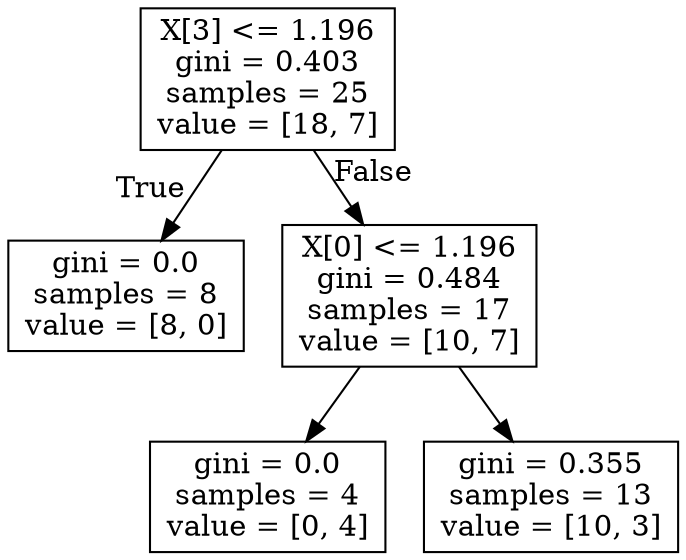 digraph Tree {
node [shape=box] ;
0 [label="X[3] <= 1.196\ngini = 0.403\nsamples = 25\nvalue = [18, 7]"] ;
1 [label="gini = 0.0\nsamples = 8\nvalue = [8, 0]"] ;
0 -> 1 [labeldistance=2.5, labelangle=45, headlabel="True"] ;
2 [label="X[0] <= 1.196\ngini = 0.484\nsamples = 17\nvalue = [10, 7]"] ;
0 -> 2 [labeldistance=2.5, labelangle=-45, headlabel="False"] ;
3 [label="gini = 0.0\nsamples = 4\nvalue = [0, 4]"] ;
2 -> 3 ;
4 [label="gini = 0.355\nsamples = 13\nvalue = [10, 3]"] ;
2 -> 4 ;
}